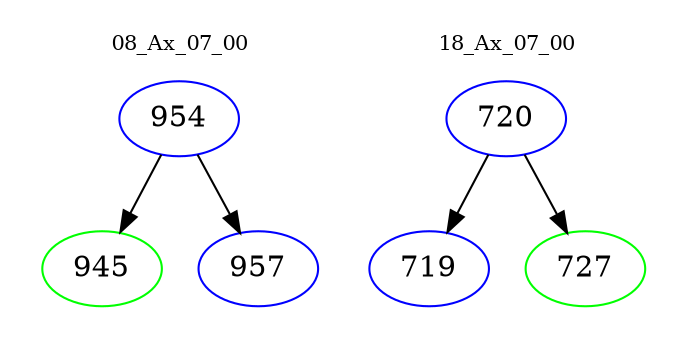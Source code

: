digraph{
subgraph cluster_0 {
color = white
label = "08_Ax_07_00";
fontsize=10;
T0_954 [label="954", color="blue"]
T0_954 -> T0_945 [color="black"]
T0_945 [label="945", color="green"]
T0_954 -> T0_957 [color="black"]
T0_957 [label="957", color="blue"]
}
subgraph cluster_1 {
color = white
label = "18_Ax_07_00";
fontsize=10;
T1_720 [label="720", color="blue"]
T1_720 -> T1_719 [color="black"]
T1_719 [label="719", color="blue"]
T1_720 -> T1_727 [color="black"]
T1_727 [label="727", color="green"]
}
}
